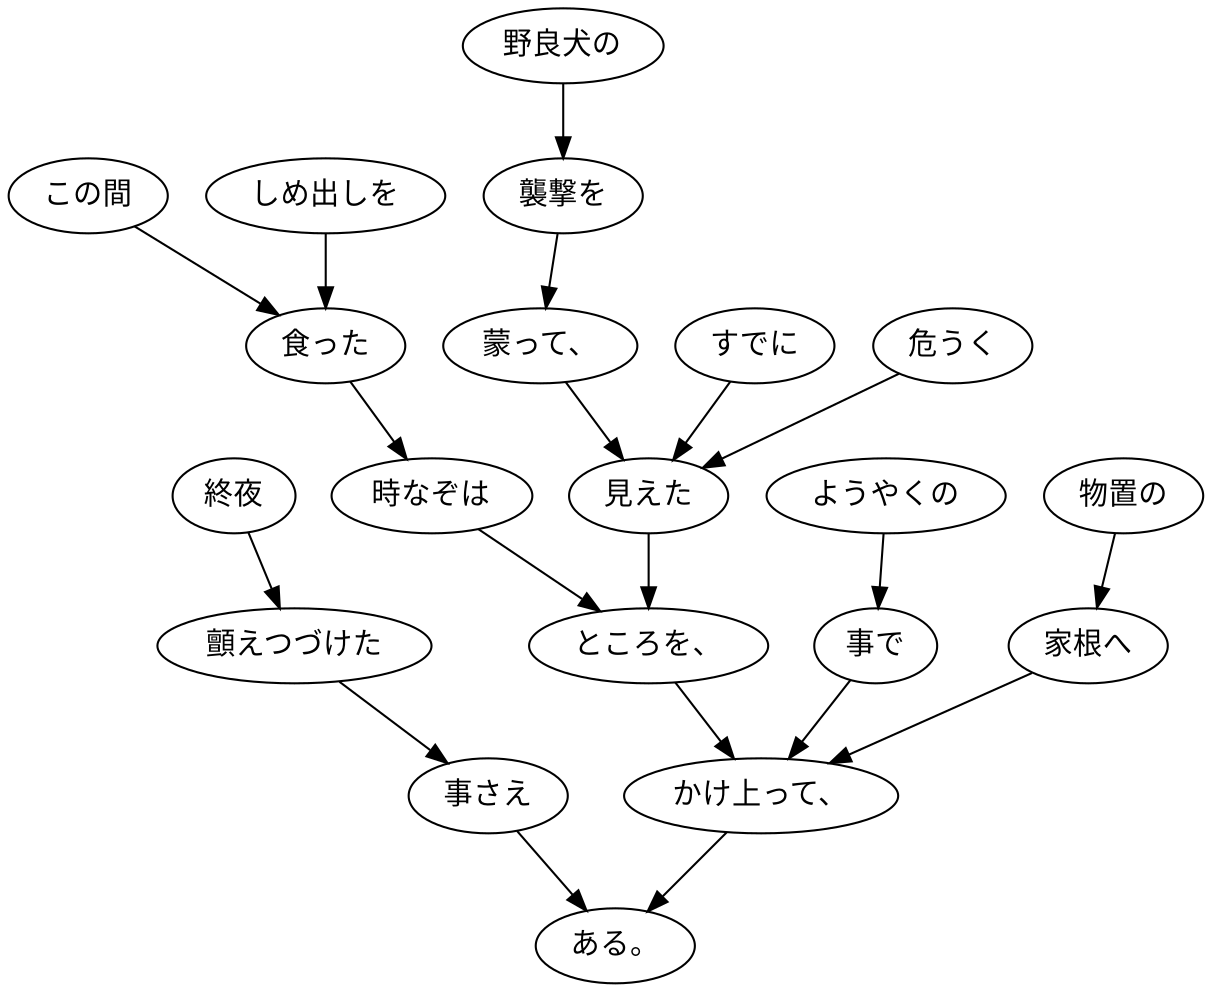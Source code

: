 digraph graph6441 {
	node0 [label="この間"];
	node1 [label="しめ出しを"];
	node2 [label="食った"];
	node3 [label="時なぞは"];
	node4 [label="野良犬の"];
	node5 [label="襲撃を"];
	node6 [label="蒙って、"];
	node7 [label="すでに"];
	node8 [label="危うく"];
	node9 [label="見えた"];
	node10 [label="ところを、"];
	node11 [label="ようやくの"];
	node12 [label="事で"];
	node13 [label="物置の"];
	node14 [label="家根へ"];
	node15 [label="かけ上って、"];
	node16 [label="終夜"];
	node17 [label="顫えつづけた"];
	node18 [label="事さえ"];
	node19 [label="ある。"];
	node0 -> node2;
	node1 -> node2;
	node2 -> node3;
	node3 -> node10;
	node4 -> node5;
	node5 -> node6;
	node6 -> node9;
	node7 -> node9;
	node8 -> node9;
	node9 -> node10;
	node10 -> node15;
	node11 -> node12;
	node12 -> node15;
	node13 -> node14;
	node14 -> node15;
	node15 -> node19;
	node16 -> node17;
	node17 -> node18;
	node18 -> node19;
}
